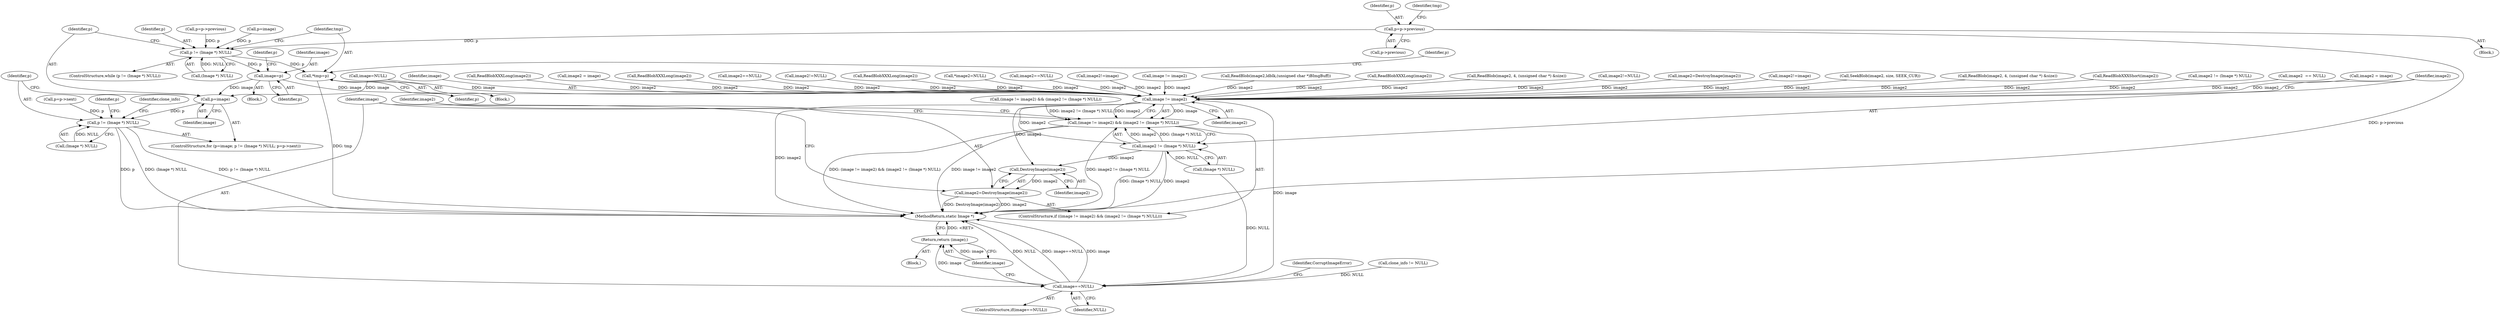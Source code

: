 digraph "0_ImageMagick_e5c063a1007506ba69e97a35effcdef944421c89@pointer" {
"1001811" [label="(Call,p=p->previous)"];
"1001788" [label="(Call,p != (Image *) NULL)"];
"1001795" [label="(Call,*tmp=p)"];
"1001821" [label="(Call,image=p)"];
"1001830" [label="(Call,p=image)"];
"1001833" [label="(Call,p != (Image *) NULL)"];
"1001889" [label="(Call,image != image2)"];
"1001888" [label="(Call,(image != image2) && (image2 != (Image *) NULL))"];
"1001892" [label="(Call,image2 != (Image *) NULL)"];
"1001899" [label="(Call,DestroyImage(image2))"];
"1001897" [label="(Call,image2=DestroyImage(image2))"];
"1001902" [label="(Call,image==NULL)"];
"1001908" [label="(Return,return (image);)"];
"1000667" [label="(Call,ReadBlobXXXShort(image2))"];
"1001910" [label="(MethodReturn,static Image *)"];
"1000989" [label="(Call,image2 != (Image *) NULL)"];
"1001833" [label="(Call,p != (Image *) NULL)"];
"1000292" [label="(Call,image2  == NULL)"];
"1001821" [label="(Call,image=p)"];
"1001834" [label="(Identifier,p)"];
"1001790" [label="(Call,(Image *) NULL)"];
"1001887" [label="(ControlStructure,if ((image != image2) && (image2 != (Image *) NULL)))"];
"1001812" [label="(Identifier,p)"];
"1001897" [label="(Call,image2=DestroyImage(image2))"];
"1001796" [label="(Identifier,tmp)"];
"1001888" [label="(Call,(image != image2) && (image2 != (Image *) NULL))"];
"1001818" [label="(Identifier,tmp)"];
"1001825" [label="(Identifier,p)"];
"1001829" [label="(ControlStructure,for (p=image; p != (Image *) NULL; p=p->next))"];
"1001715" [label="(Call,image2 = image)"];
"1001890" [label="(Identifier,image)"];
"1000643" [label="(Call,ReadBlobXXXLong(image2))"];
"1001784" [label="(Call,image=NULL)"];
"1000473" [label="(Call,image2 = image)"];
"1001832" [label="(Identifier,image)"];
"1000610" [label="(Call,ReadBlobXXXLong(image2))"];
"1001789" [label="(Identifier,p)"];
"1001712" [label="(Call,image2==NULL)"];
"1001633" [label="(Call,image2!=NULL)"];
"1000502" [label="(Call,ReadBlobXXXLong(image2))"];
"1001802" [label="(Identifier,p)"];
"1001889" [label="(Call,image != image2)"];
"1001835" [label="(Call,(Image *) NULL)"];
"1001908" [label="(Return,return (image);)"];
"1001830" [label="(Call,p=image)"];
"1000161" [label="(Call,*image2=NULL)"];
"1001906" [label="(Identifier,CorruptImageError)"];
"1000494" [label="(Call,image2==NULL)"];
"1001822" [label="(Identifier,image)"];
"1001831" [label="(Identifier,p)"];
"1001903" [label="(Identifier,image)"];
"1001787" [label="(ControlStructure,while (p != (Image *) NULL))"];
"1001851" [label="(Identifier,clone_info)"];
"1001724" [label="(Call,image2!=image)"];
"1001811" [label="(Call,p=p->previous)"];
"1001788" [label="(Call,p != (Image *) NULL)"];
"1001795" [label="(Call,*tmp=p)"];
"1000986" [label="(Call,image != image2)"];
"1001838" [label="(Call,p=p->next)"];
"1001793" [label="(Block,)"];
"1001277" [label="(Call,ReadBlob(image2,ldblk,(unsigned char *)BImgBuff))"];
"1001894" [label="(Call,(Image *) NULL)"];
"1001892" [label="(Call,image2 != (Image *) NULL)"];
"1001820" [label="(Block,)"];
"1000587" [label="(Call,ReadBlobXXXLong(image2))"];
"1001813" [label="(Call,p->previous)"];
"1001845" [label="(Identifier,p)"];
"1001824" [label="(Call,p=p->previous)"];
"1001823" [label="(Identifier,p)"];
"1001902" [label="(Call,image==NULL)"];
"1001900" [label="(Identifier,image2)"];
"1001797" [label="(Identifier,p)"];
"1001899" [label="(Call,DestroyImage(image2))"];
"1000812" [label="(Call,ReadBlob(image2, 4, (unsigned char *) &size))"];
"1001810" [label="(Block,)"];
"1001901" [label="(ControlStructure,if(image==NULL))"];
"1001720" [label="(Call,image2!=NULL)"];
"1000994" [label="(Call,image2=DestroyImage(image2))"];
"1001637" [label="(Call,image2!=image)"];
"1001891" [label="(Identifier,image2)"];
"1000774" [label="(Call,SeekBlob(image2, size, SEEK_CUR))"];
"1000985" [label="(Call,(image != image2) && (image2 != (Image *) NULL))"];
"1001909" [label="(Identifier,image)"];
"1001893" [label="(Identifier,image2)"];
"1001904" [label="(Identifier,NULL)"];
"1001898" [label="(Identifier,image2)"];
"1001850" [label="(Call,clone_info != NULL)"];
"1000158" [label="(Block,)"];
"1001781" [label="(Call,p=image)"];
"1000785" [label="(Call,ReadBlob(image2, 4, (unsigned char *) &size))"];
"1001811" -> "1001810"  [label="AST: "];
"1001811" -> "1001813"  [label="CFG: "];
"1001812" -> "1001811"  [label="AST: "];
"1001813" -> "1001811"  [label="AST: "];
"1001818" -> "1001811"  [label="CFG: "];
"1001811" -> "1001910"  [label="DDG: p->previous"];
"1001811" -> "1001788"  [label="DDG: p"];
"1001788" -> "1001787"  [label="AST: "];
"1001788" -> "1001790"  [label="CFG: "];
"1001789" -> "1001788"  [label="AST: "];
"1001790" -> "1001788"  [label="AST: "];
"1001796" -> "1001788"  [label="CFG: "];
"1001831" -> "1001788"  [label="CFG: "];
"1001781" -> "1001788"  [label="DDG: p"];
"1001824" -> "1001788"  [label="DDG: p"];
"1001790" -> "1001788"  [label="DDG: NULL"];
"1001788" -> "1001795"  [label="DDG: p"];
"1001788" -> "1001821"  [label="DDG: p"];
"1001795" -> "1001793"  [label="AST: "];
"1001795" -> "1001797"  [label="CFG: "];
"1001796" -> "1001795"  [label="AST: "];
"1001797" -> "1001795"  [label="AST: "];
"1001802" -> "1001795"  [label="CFG: "];
"1001795" -> "1001910"  [label="DDG: tmp"];
"1001821" -> "1001820"  [label="AST: "];
"1001821" -> "1001823"  [label="CFG: "];
"1001822" -> "1001821"  [label="AST: "];
"1001823" -> "1001821"  [label="AST: "];
"1001825" -> "1001821"  [label="CFG: "];
"1001821" -> "1001830"  [label="DDG: image"];
"1001821" -> "1001889"  [label="DDG: image"];
"1001830" -> "1001829"  [label="AST: "];
"1001830" -> "1001832"  [label="CFG: "];
"1001831" -> "1001830"  [label="AST: "];
"1001832" -> "1001830"  [label="AST: "];
"1001834" -> "1001830"  [label="CFG: "];
"1001784" -> "1001830"  [label="DDG: image"];
"1001830" -> "1001833"  [label="DDG: p"];
"1001833" -> "1001829"  [label="AST: "];
"1001833" -> "1001835"  [label="CFG: "];
"1001834" -> "1001833"  [label="AST: "];
"1001835" -> "1001833"  [label="AST: "];
"1001845" -> "1001833"  [label="CFG: "];
"1001851" -> "1001833"  [label="CFG: "];
"1001833" -> "1001910"  [label="DDG: p != (Image *) NULL"];
"1001833" -> "1001910"  [label="DDG: p"];
"1001833" -> "1001910"  [label="DDG: (Image *) NULL"];
"1001838" -> "1001833"  [label="DDG: p"];
"1001835" -> "1001833"  [label="DDG: NULL"];
"1001889" -> "1001888"  [label="AST: "];
"1001889" -> "1001891"  [label="CFG: "];
"1001890" -> "1001889"  [label="AST: "];
"1001891" -> "1001889"  [label="AST: "];
"1001893" -> "1001889"  [label="CFG: "];
"1001888" -> "1001889"  [label="CFG: "];
"1001889" -> "1001910"  [label="DDG: image2"];
"1001889" -> "1001888"  [label="DDG: image"];
"1001889" -> "1001888"  [label="DDG: image2"];
"1001784" -> "1001889"  [label="DDG: image"];
"1001712" -> "1001889"  [label="DDG: image2"];
"1000610" -> "1001889"  [label="DDG: image2"];
"1000494" -> "1001889"  [label="DDG: image2"];
"1001724" -> "1001889"  [label="DDG: image2"];
"1000989" -> "1001889"  [label="DDG: image2"];
"1001720" -> "1001889"  [label="DDG: image2"];
"1000812" -> "1001889"  [label="DDG: image2"];
"1000994" -> "1001889"  [label="DDG: image2"];
"1000161" -> "1001889"  [label="DDG: image2"];
"1000774" -> "1001889"  [label="DDG: image2"];
"1001277" -> "1001889"  [label="DDG: image2"];
"1000986" -> "1001889"  [label="DDG: image2"];
"1000667" -> "1001889"  [label="DDG: image2"];
"1000292" -> "1001889"  [label="DDG: image2"];
"1000643" -> "1001889"  [label="DDG: image2"];
"1001637" -> "1001889"  [label="DDG: image2"];
"1000502" -> "1001889"  [label="DDG: image2"];
"1001633" -> "1001889"  [label="DDG: image2"];
"1000587" -> "1001889"  [label="DDG: image2"];
"1001715" -> "1001889"  [label="DDG: image2"];
"1000473" -> "1001889"  [label="DDG: image2"];
"1000785" -> "1001889"  [label="DDG: image2"];
"1001889" -> "1001892"  [label="DDG: image2"];
"1001889" -> "1001899"  [label="DDG: image2"];
"1001889" -> "1001902"  [label="DDG: image"];
"1001888" -> "1001887"  [label="AST: "];
"1001888" -> "1001892"  [label="CFG: "];
"1001892" -> "1001888"  [label="AST: "];
"1001898" -> "1001888"  [label="CFG: "];
"1001903" -> "1001888"  [label="CFG: "];
"1001888" -> "1001910"  [label="DDG: image != image2"];
"1001888" -> "1001910"  [label="DDG: (image != image2) && (image2 != (Image *) NULL)"];
"1001888" -> "1001910"  [label="DDG: image2 != (Image *) NULL"];
"1001892" -> "1001888"  [label="DDG: image2"];
"1001892" -> "1001888"  [label="DDG: (Image *) NULL"];
"1000985" -> "1001888"  [label="DDG: image2 != (Image *) NULL"];
"1001892" -> "1001894"  [label="CFG: "];
"1001893" -> "1001892"  [label="AST: "];
"1001894" -> "1001892"  [label="AST: "];
"1001892" -> "1001910"  [label="DDG: (Image *) NULL"];
"1001892" -> "1001910"  [label="DDG: image2"];
"1001894" -> "1001892"  [label="DDG: NULL"];
"1001892" -> "1001899"  [label="DDG: image2"];
"1001899" -> "1001897"  [label="AST: "];
"1001899" -> "1001900"  [label="CFG: "];
"1001900" -> "1001899"  [label="AST: "];
"1001897" -> "1001899"  [label="CFG: "];
"1001899" -> "1001897"  [label="DDG: image2"];
"1001897" -> "1001887"  [label="AST: "];
"1001898" -> "1001897"  [label="AST: "];
"1001903" -> "1001897"  [label="CFG: "];
"1001897" -> "1001910"  [label="DDG: DestroyImage(image2)"];
"1001897" -> "1001910"  [label="DDG: image2"];
"1001902" -> "1001901"  [label="AST: "];
"1001902" -> "1001904"  [label="CFG: "];
"1001903" -> "1001902"  [label="AST: "];
"1001904" -> "1001902"  [label="AST: "];
"1001906" -> "1001902"  [label="CFG: "];
"1001909" -> "1001902"  [label="CFG: "];
"1001902" -> "1001910"  [label="DDG: NULL"];
"1001902" -> "1001910"  [label="DDG: image==NULL"];
"1001902" -> "1001910"  [label="DDG: image"];
"1001894" -> "1001902"  [label="DDG: NULL"];
"1001850" -> "1001902"  [label="DDG: NULL"];
"1001902" -> "1001908"  [label="DDG: image"];
"1001908" -> "1000158"  [label="AST: "];
"1001908" -> "1001909"  [label="CFG: "];
"1001909" -> "1001908"  [label="AST: "];
"1001910" -> "1001908"  [label="CFG: "];
"1001908" -> "1001910"  [label="DDG: <RET>"];
"1001909" -> "1001908"  [label="DDG: image"];
}
